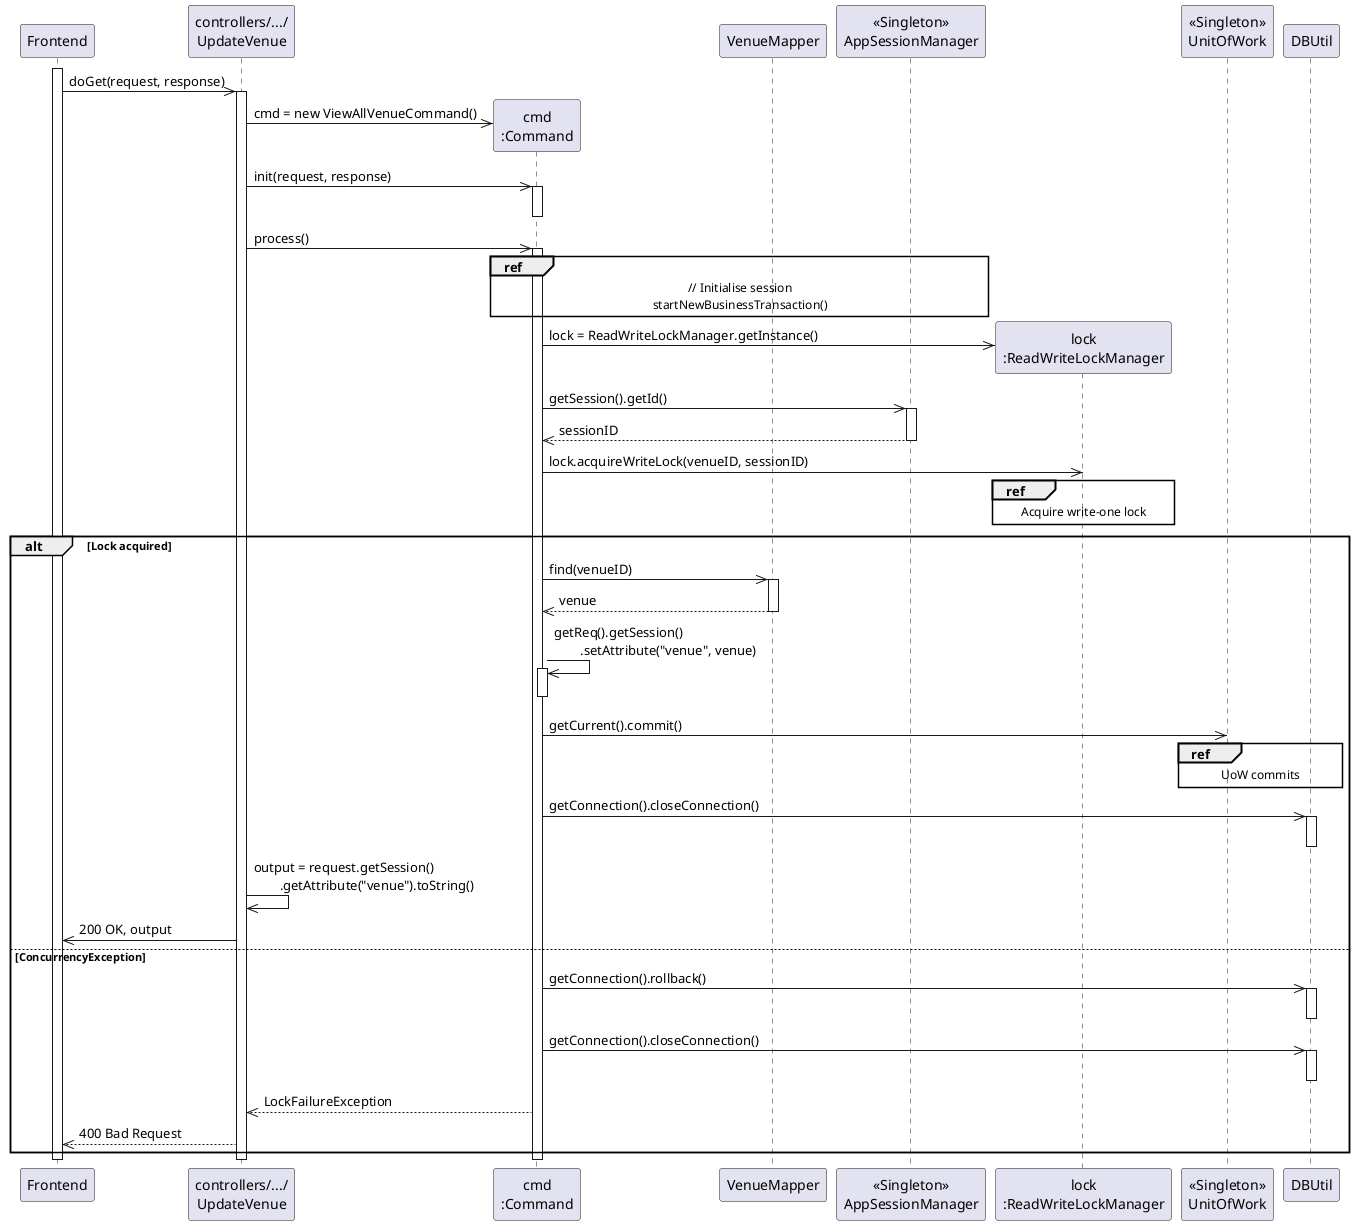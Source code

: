 @startuml sequenceDiagram
  participant Frontend as FE
  participant "controllers/.../\nUpdateVenue" as cuv
  participant "cmd\n:Command" as cmd
  participant "VenueMapper" as vm
  participant "<<Singleton>>\nAppSessionManager" as sm
  participant "lock\n:ReadWriteLockManager" as lm
  participant "<<Singleton>>\nUnitOfWork" as uw
  participant DBUtil
  
  ' participant "mapper\n:VenueMapper" as VM
  ' participant "plannerEvent\n:Object[]" as Sc
  ' participant "e\n:Event" as Vn
  ' participant "<color:darkRed>allEvents\n<color:darkRed>:Map<UUID, Event>" as AV

  activate FE
    FE->>cuv: doGet(request, response)
    activate cuv
      create cmd
      cuv->>cmd: cmd = new ViewAllVenueCommand()
      cuv->>cmd: init(request, response)
      activate cmd
      deactivate cmd
      cuv->>cmd: process()
      activate cmd
        ref over cmd, sm
          // Initialise session
          startNewBusinessTransaction()
        end ref
        create lm
        cmd->>lm: lock = ReadWriteLockManager.getInstance()
        cmd->>sm: getSession().getId()
        activate sm
          sm-->>cmd: sessionID
        deactivate sm
        cmd->>lm: lock.acquireWriteLock(venueID, sessionID)
        ref over lm
          Acquire write-one lock
        end ref
        alt Lock acquired
          cmd->>vm: find(venueID)
          activate vm
            vm-->>cmd: venue
          deactivate vm
          cmd->>cmd: getReq().getSession()\n　　.setAttribute("venue", venue)
          activate cmd
          deactivate cmd
      cmd->>uw: getCurrent().commit()
      ref over uw, DBUtil
        UoW commits
      end ref
          cmd->>DBUtil: getConnection().closeConnection()
            activate DBUtil
            deactivate DBUtil
          cuv->>cuv: output = request.getSession()\n　　.getAttribute("venue").toString()
          cuv->>FE: 200 OK, output
        else ConcurrencyException
          cmd->>DBUtil: getConnection().rollback()
            activate DBUtil
            deactivate DBUtil
          cmd->>DBUtil: getConnection().closeConnection()
            activate DBUtil
            deactivate DBUtil
          cmd-->>cuv: LockFailureException
          cuv-->>FE: 400 Bad Request
        end
      deactivate cmd
      activate cuv
      deactivate cuv
    deactivate cuv
  deactivate FE
@enduml